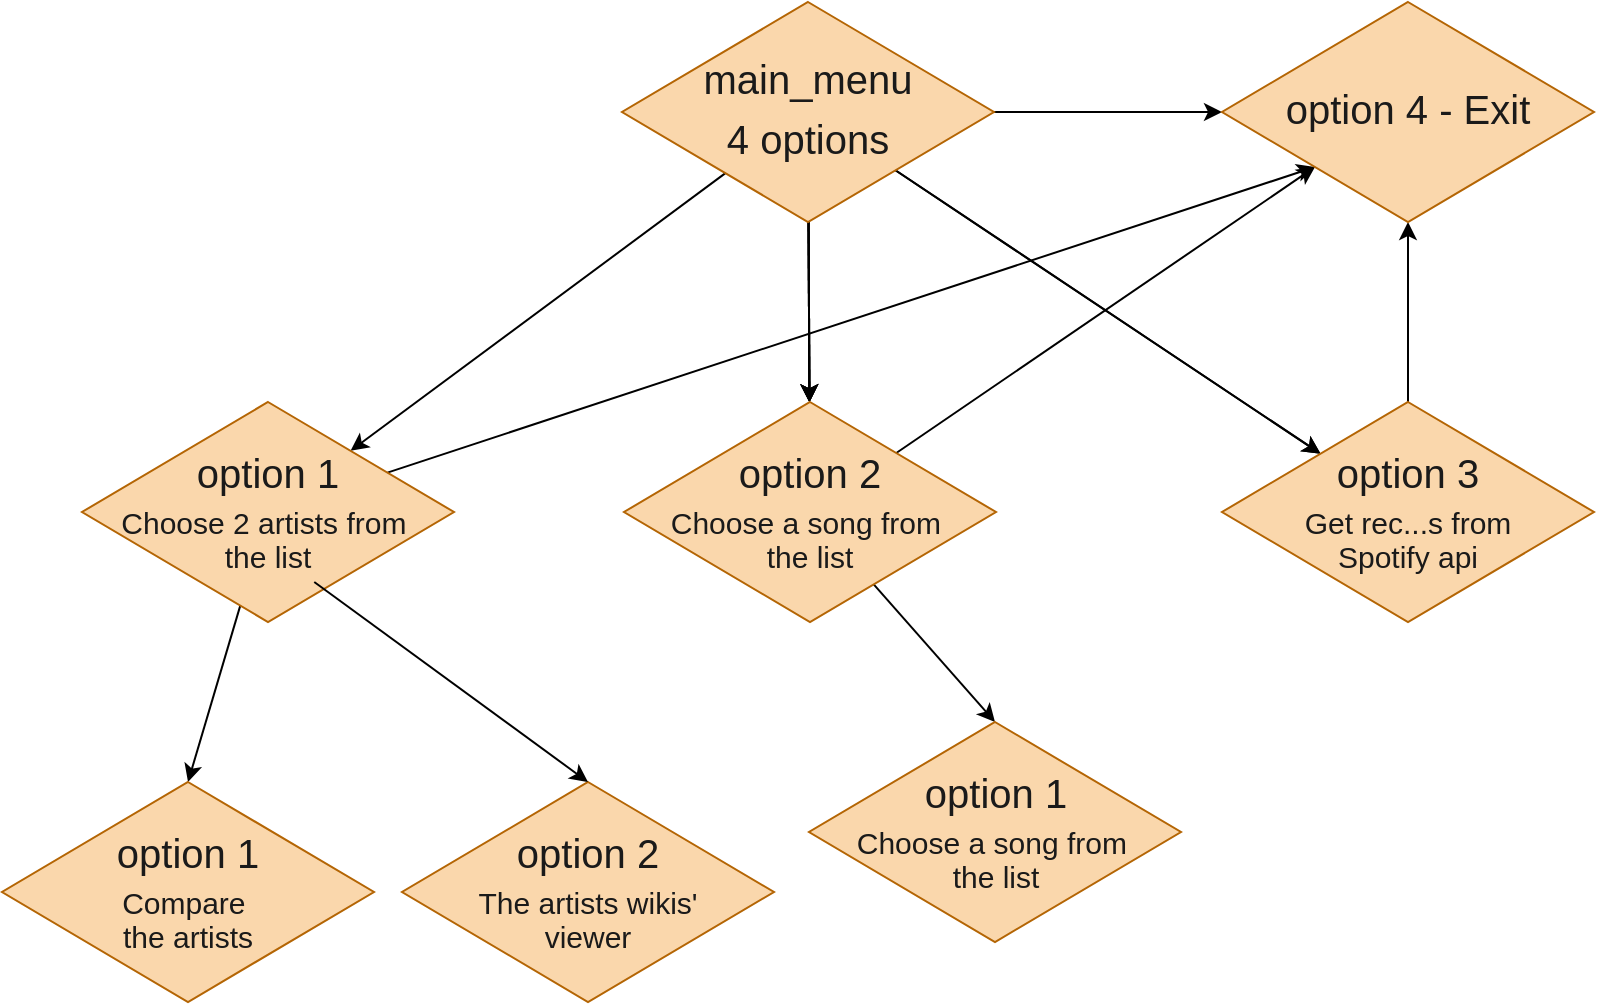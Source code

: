 <mxfile>
    <diagram id="oQpwD24b6fPKXtMdtyyB" name="Page-1">
        <mxGraphModel dx="915" dy="639" grid="1" gridSize="10" guides="1" tooltips="1" connect="1" arrows="1" fold="1" page="1" pageScale="1" pageWidth="827" pageHeight="1169" math="0" shadow="0">
            <root>
                <mxCell id="0"/>
                <mxCell id="1" parent="0"/>
                <mxCell id="4" value="" style="edgeStyle=none;html=1;fontSize=20;fontColor=#1A1A1A;" edge="1" parent="1" source="2" target="3">
                    <mxGeometry relative="1" as="geometry"/>
                </mxCell>
                <mxCell id="6" value="" style="edgeStyle=none;html=1;fontSize=20;fontColor=#1A1A1A;" edge="1" parent="1" source="2" target="5">
                    <mxGeometry relative="1" as="geometry"/>
                </mxCell>
                <mxCell id="7" value="" style="edgeStyle=none;html=1;fontSize=20;fontColor=#1A1A1A;" edge="1" parent="1" source="2" target="5">
                    <mxGeometry relative="1" as="geometry"/>
                </mxCell>
                <mxCell id="8" value="" style="edgeStyle=none;html=1;fontSize=20;fontColor=#1A1A1A;" edge="1" parent="1" source="2" target="5">
                    <mxGeometry relative="1" as="geometry"/>
                </mxCell>
                <mxCell id="10" value="" style="edgeStyle=none;html=1;fontSize=20;fontColor=#1A1A1A;" edge="1" parent="1" source="2" target="9">
                    <mxGeometry relative="1" as="geometry"/>
                </mxCell>
                <mxCell id="11" value="" style="edgeStyle=none;html=1;fontSize=20;fontColor=#1A1A1A;" edge="1" parent="1" source="2" target="9">
                    <mxGeometry relative="1" as="geometry"/>
                </mxCell>
                <mxCell id="12" value="" style="edgeStyle=none;html=1;fontSize=20;fontColor=#1A1A1A;" edge="1" parent="1" source="2" target="5">
                    <mxGeometry relative="1" as="geometry"/>
                </mxCell>
                <mxCell id="14" value="" style="edgeStyle=none;html=1;fontSize=20;fontColor=#1A1A1A;" edge="1" parent="1" source="2" target="13">
                    <mxGeometry relative="1" as="geometry"/>
                </mxCell>
                <mxCell id="2" value="&lt;p style=&quot;line-height: 120%;&quot;&gt;&lt;font style=&quot;font-size: 20px;&quot; color=&quot;#1a1a1a&quot;&gt;main_menu&lt;/font&gt;&lt;/p&gt;&lt;p style=&quot;line-height: 120%;&quot;&gt;&lt;font style=&quot;font-size: 20px;&quot; color=&quot;#1a1a1a&quot;&gt;4 options&lt;/font&gt;&lt;/p&gt;" style="rhombus;whiteSpace=wrap;html=1;fillColor=#fad7ac;strokeColor=#b46504;" vertex="1" parent="1">
                    <mxGeometry x="320" y="10" width="186" height="110" as="geometry"/>
                </mxCell>
                <mxCell id="18" value="" style="edgeStyle=none;html=1;fontSize=15;fontColor=#1A1A1A;entryX=0.5;entryY=0;entryDx=0;entryDy=0;" edge="1" parent="1" source="3" target="17">
                    <mxGeometry relative="1" as="geometry"/>
                </mxCell>
                <mxCell id="447" value="" style="edgeStyle=none;html=1;fontSize=15;fontColor=#1A1A1A;entryX=0;entryY=1;entryDx=0;entryDy=0;" edge="1" parent="1" source="3" target="13">
                    <mxGeometry relative="1" as="geometry"/>
                </mxCell>
                <mxCell id="3" value="&lt;p style=&quot;line-height: 120%;&quot;&gt;&lt;font color=&quot;#1a1a1a&quot;&gt;&lt;span style=&quot;font-size: 20px;&quot;&gt;option 1&lt;/span&gt;&lt;/font&gt;&lt;/p&gt;&lt;p style=&quot;line-height: 30%;&quot;&gt;&lt;font style=&quot;font-size: 15px;&quot; color=&quot;#1a1a1a&quot;&gt;Choose 2 artists from&amp;nbsp;&lt;/font&gt;&lt;/p&gt;&lt;p style=&quot;line-height: 30%;&quot;&gt;&lt;font style=&quot;font-size: 15px;&quot; color=&quot;#1a1a1a&quot;&gt;the list&lt;/font&gt;&lt;/p&gt;" style="rhombus;whiteSpace=wrap;html=1;fillColor=#fad7ac;strokeColor=#b46504;" vertex="1" parent="1">
                    <mxGeometry x="50" y="210" width="186" height="110" as="geometry"/>
                </mxCell>
                <mxCell id="445" value="" style="edgeStyle=none;html=1;fontSize=15;fontColor=#1A1A1A;entryX=0.5;entryY=0;entryDx=0;entryDy=0;" edge="1" parent="1" source="5" target="446">
                    <mxGeometry relative="1" as="geometry">
                        <mxPoint x="540" y="360" as="targetPoint"/>
                    </mxGeometry>
                </mxCell>
                <mxCell id="448" value="" style="edgeStyle=none;html=1;fontSize=15;fontColor=#1A1A1A;entryX=0;entryY=1;entryDx=0;entryDy=0;" edge="1" parent="1" source="5" target="13">
                    <mxGeometry relative="1" as="geometry"/>
                </mxCell>
                <mxCell id="5" value="&lt;p style=&quot;line-height: 14.4px;&quot;&gt;&lt;font color=&quot;#1a1a1a&quot;&gt;&lt;span style=&quot;font-size: 20px;&quot;&gt;option 2&lt;/span&gt;&lt;/font&gt;&lt;/p&gt;&lt;p style=&quot;line-height: 3.6px;&quot;&gt;&lt;font style=&quot;font-size: 15px;&quot; color=&quot;#1a1a1a&quot;&gt;Choose a song from&amp;nbsp;&lt;/font&gt;&lt;/p&gt;&lt;p style=&quot;line-height: 3.6px;&quot;&gt;&lt;font style=&quot;font-size: 15px;&quot; color=&quot;#1a1a1a&quot;&gt;the list&lt;/font&gt;&lt;/p&gt;" style="rhombus;whiteSpace=wrap;html=1;fillColor=#fad7ac;strokeColor=#b46504;" vertex="1" parent="1">
                    <mxGeometry x="321" y="210" width="186" height="110" as="geometry"/>
                </mxCell>
                <mxCell id="449" value="" style="edgeStyle=none;html=1;fontSize=15;fontColor=#1A1A1A;" edge="1" parent="1" source="9" target="13">
                    <mxGeometry relative="1" as="geometry"/>
                </mxCell>
                <mxCell id="9" value="&lt;p style=&quot;line-height: 14.4px;&quot;&gt;&lt;font color=&quot;#1a1a1a&quot;&gt;&lt;span style=&quot;font-size: 20px;&quot;&gt;option 3&lt;/span&gt;&lt;/font&gt;&lt;/p&gt;&lt;p style=&quot;line-height: 3.6px;&quot;&gt;&lt;font color=&quot;#1a1a1a&quot;&gt;&lt;span style=&quot;font-size: 15px;&quot;&gt;Get rec...s from&lt;/span&gt;&lt;/font&gt;&lt;/p&gt;&lt;p style=&quot;line-height: 3.6px;&quot;&gt;&lt;font color=&quot;#1a1a1a&quot;&gt;&lt;span style=&quot;font-size: 15px;&quot;&gt;Spotify api&lt;/span&gt;&lt;/font&gt;&lt;/p&gt;" style="rhombus;whiteSpace=wrap;html=1;fillColor=#fad7ac;strokeColor=#b46504;" vertex="1" parent="1">
                    <mxGeometry x="620" y="210" width="186" height="110" as="geometry"/>
                </mxCell>
                <mxCell id="13" value="&lt;p style=&quot;line-height: 120%;&quot;&gt;&lt;font color=&quot;#1a1a1a&quot;&gt;&lt;span style=&quot;font-size: 20px;&quot;&gt;option 4 - Exit&lt;/span&gt;&lt;/font&gt;&lt;/p&gt;" style="rhombus;whiteSpace=wrap;html=1;fillColor=#fad7ac;strokeColor=#b46504;" vertex="1" parent="1">
                    <mxGeometry x="620" y="10" width="186" height="110" as="geometry"/>
                </mxCell>
                <mxCell id="17" value="&lt;p style=&quot;line-height: 120%;&quot;&gt;&lt;font color=&quot;#1a1a1a&quot;&gt;&lt;span style=&quot;font-size: 20px;&quot;&gt;option 1&lt;/span&gt;&lt;/font&gt;&lt;/p&gt;&lt;p style=&quot;line-height: 30%;&quot;&gt;&lt;font color=&quot;#1a1a1a&quot;&gt;&lt;span style=&quot;font-size: 15px;&quot;&gt;Compare&amp;nbsp;&lt;/span&gt;&lt;/font&gt;&lt;/p&gt;&lt;p style=&quot;line-height: 30%;&quot;&gt;&lt;font color=&quot;#1a1a1a&quot;&gt;&lt;span style=&quot;font-size: 15px;&quot;&gt;the artists&lt;/span&gt;&lt;/font&gt;&lt;/p&gt;" style="rhombus;whiteSpace=wrap;html=1;fillColor=#fad7ac;strokeColor=#b46504;" vertex="1" parent="1">
                    <mxGeometry x="10" y="400" width="186" height="110" as="geometry"/>
                </mxCell>
                <mxCell id="21" value="&lt;p style=&quot;line-height: 120%;&quot;&gt;&lt;font color=&quot;#1a1a1a&quot;&gt;&lt;span style=&quot;font-size: 20px;&quot;&gt;option 2&lt;/span&gt;&lt;/font&gt;&lt;/p&gt;&lt;p style=&quot;line-height: 30%;&quot;&gt;&lt;font color=&quot;#1a1a1a&quot;&gt;&lt;span style=&quot;font-size: 15px;&quot;&gt;The artists wikis'&lt;/span&gt;&lt;/font&gt;&lt;/p&gt;&lt;p style=&quot;line-height: 30%;&quot;&gt;&lt;font color=&quot;#1a1a1a&quot;&gt;&lt;span style=&quot;font-size: 15px;&quot;&gt;viewer&lt;/span&gt;&lt;/font&gt;&lt;/p&gt;" style="rhombus;whiteSpace=wrap;html=1;fillColor=#fad7ac;strokeColor=#b46504;" vertex="1" parent="1">
                    <mxGeometry x="210" y="400" width="186" height="110" as="geometry"/>
                </mxCell>
                <mxCell id="22" value="" style="edgeStyle=none;html=1;fontSize=15;fontColor=#1A1A1A;entryX=0.5;entryY=0;entryDx=0;entryDy=0;" edge="1" parent="1" target="21">
                    <mxGeometry relative="1" as="geometry">
                        <mxPoint x="166.134" y="299.999" as="sourcePoint"/>
                        <mxPoint x="250" y="400" as="targetPoint"/>
                    </mxGeometry>
                </mxCell>
                <mxCell id="446" value="&lt;p style=&quot;line-height: 14.4px;&quot;&gt;&lt;font color=&quot;#1a1a1a&quot;&gt;&lt;span style=&quot;font-size: 20px;&quot;&gt;option 1&lt;/span&gt;&lt;/font&gt;&lt;/p&gt;&lt;p style=&quot;line-height: 3.6px;&quot;&gt;&lt;font style=&quot;font-size: 15px;&quot; color=&quot;#1a1a1a&quot;&gt;Choose a song from&amp;nbsp;&lt;/font&gt;&lt;/p&gt;&lt;p style=&quot;line-height: 3.6px;&quot;&gt;&lt;font style=&quot;font-size: 15px;&quot; color=&quot;#1a1a1a&quot;&gt;the list&lt;/font&gt;&lt;/p&gt;" style="rhombus;whiteSpace=wrap;html=1;fillColor=#fad7ac;strokeColor=#b46504;" vertex="1" parent="1">
                    <mxGeometry x="413.5" y="370" width="186" height="110" as="geometry"/>
                </mxCell>
            </root>
        </mxGraphModel>
    </diagram>
</mxfile>